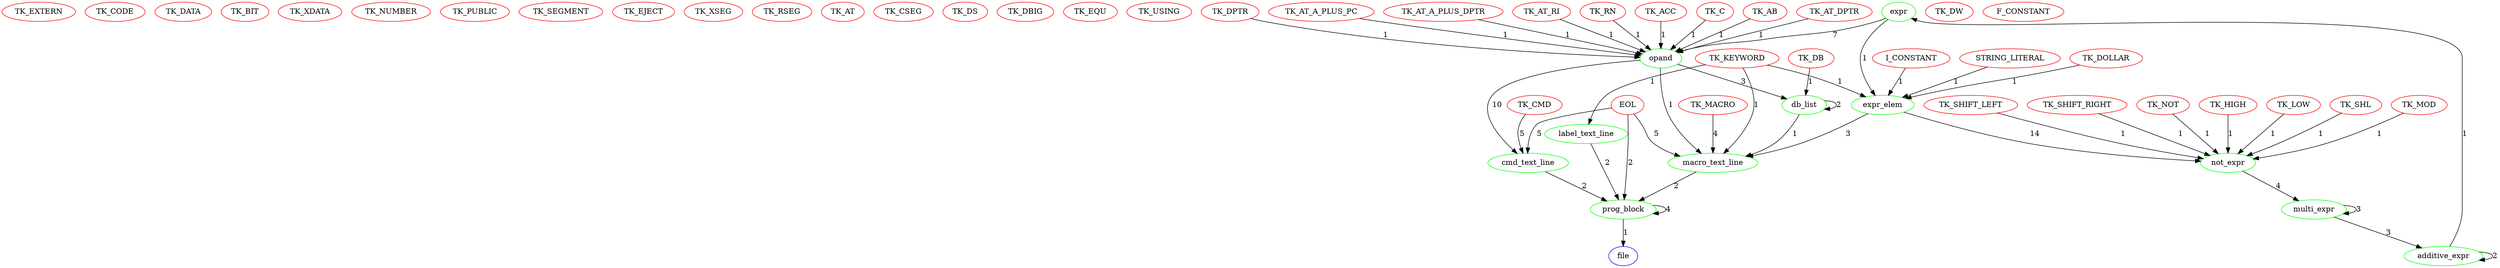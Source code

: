 digraph g1{
"TK_EXTERN"[color=Red]
"TK_CODE"[color=Red]
"TK_DATA"[color=Red]
"TK_BIT"[color=Red]
"TK_XDATA"[color=Red]
"TK_NUMBER"[color=Red]
"TK_PUBLIC"[color=Red]
"TK_SEGMENT"[color=Red]
"TK_EJECT"[color=Red]
"TK_XSEG"[color=Red]
"TK_RSEG"[color=Red]
"TK_AT"[color=Red]
"TK_CSEG"[color=Red]
"TK_DS"[color=Red]
"TK_DBIG"[color=Red]
"TK_EQU"[color=Red]
"TK_USING"[color=Red]
"TK_DB"[color=Red]
"TK_DW"[color=Red]
"EOL"[color=Red]
"TK_ACC"[color=Red]
"TK_C"[color=Red]
"TK_AB"[color=Red]
"TK_AT_DPTR"[color=Red]
"TK_DPTR"[color=Red]
"TK_AT_A_PLUS_PC"[color=Red]
"TK_AT_A_PLUS_DPTR"[color=Red]
"TK_AT_RI"[color=Red]
"TK_RN"[color=Red]
"I_CONSTANT"[color=Red]
"F_CONSTANT"[color=Red]
"STRING_LITERAL"[color=Red]
"TK_CMD"[color=Red]
"TK_MACRO"[color=Red]
"TK_KEYWORD"[color=Red]
"TK_DOLLAR"[color=Red]
"TK_NOT"[color=Red]
"TK_HIGH"[color=Red]
"TK_LOW"[color=Red]
"TK_SHL"[color=Red]
"TK_MOD"[color=Red]
"TK_SHIFT_LEFT"[color=Red]
"TK_SHIFT_RIGHT"[color=Red]
"file"[color=Blue]
"prog_block"[color=Green]
"cmd_text_line"[color=Green]
"opand"[color=Green]
"expr_elem"[color=Green]
"not_expr"[color=Green]
"multi_expr"[color=Green]
"additive_expr"[color=Green]
"expr"[color=Green]
"macro_text_line"[color=Green]
"db_list"[color=Green]
"label_text_line"[color=Green]
"EOL"->"cmd_text_line"[label=5]
"EOL"->"macro_text_line"[label=5]
"EOL"->"prog_block"[label=2]
"I_CONSTANT"->"expr_elem"[label=1]
"STRING_LITERAL"->"expr_elem"[label=1]
"TK_AB"->"opand"[label=1]
"TK_ACC"->"opand"[label=1]
"TK_AT_A_PLUS_DPTR"->"opand"[label=1]
"TK_AT_A_PLUS_PC"->"opand"[label=1]
"TK_AT_DPTR"->"opand"[label=1]
"TK_AT_RI"->"opand"[label=1]
"TK_C"->"opand"[label=1]
"TK_CMD"->"cmd_text_line"[label=5]
"TK_DB"->"db_list"[label=1]
"TK_DOLLAR"->"expr_elem"[label=1]
"TK_DPTR"->"opand"[label=1]
"TK_HIGH"->"not_expr"[label=1]
"TK_KEYWORD"->"expr_elem"[label=1]
"TK_KEYWORD"->"label_text_line"[label=1]
"TK_KEYWORD"->"macro_text_line"[label=1]
"TK_LOW"->"not_expr"[label=1]
"TK_MACRO"->"macro_text_line"[label=4]
"TK_MOD"->"not_expr"[label=1]
"TK_NOT"->"not_expr"[label=1]
"TK_RN"->"opand"[label=1]
"TK_SHIFT_LEFT"->"not_expr"[label=1]
"TK_SHIFT_RIGHT"->"not_expr"[label=1]
"TK_SHL"->"not_expr"[label=1]
"additive_expr"->"additive_expr"[label=2]
"additive_expr"->"expr"[label=1]
"cmd_text_line"->"prog_block"[label=2]
"db_list"->"db_list"[label=2]
"db_list"->"macro_text_line"[label=1]
"expr"->"expr_elem"[label=1]
"expr"->"opand"[label=7]
"expr_elem"->"macro_text_line"[label=3]
"expr_elem"->"not_expr"[label=14]
"label_text_line"->"prog_block"[label=2]
"macro_text_line"->"prog_block"[label=2]
"multi_expr"->"additive_expr"[label=3]
"multi_expr"->"multi_expr"[label=3]
"not_expr"->"multi_expr"[label=4]
"opand"->"cmd_text_line"[label=10]
"opand"->"db_list"[label=3]
"opand"->"macro_text_line"[label=1]
"prog_block"->"file"[label=1]
"prog_block"->"prog_block"[label=4]
}
